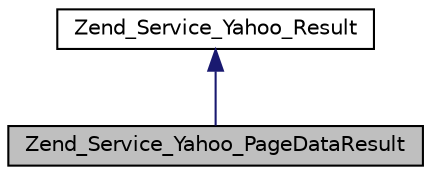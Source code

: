 digraph G
{
  edge [fontname="Helvetica",fontsize="10",labelfontname="Helvetica",labelfontsize="10"];
  node [fontname="Helvetica",fontsize="10",shape=record];
  Node1 [label="Zend_Service_Yahoo_PageDataResult",height=0.2,width=0.4,color="black", fillcolor="grey75", style="filled" fontcolor="black"];
  Node2 -> Node1 [dir="back",color="midnightblue",fontsize="10",style="solid",fontname="Helvetica"];
  Node2 [label="Zend_Service_Yahoo_Result",height=0.2,width=0.4,color="black", fillcolor="white", style="filled",URL="$class_zend___service___yahoo___result.html"];
}
